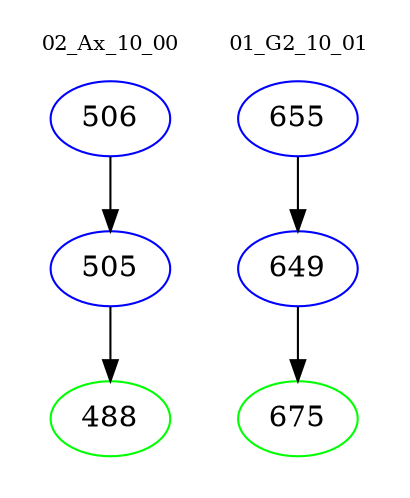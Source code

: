 digraph{
subgraph cluster_0 {
color = white
label = "02_Ax_10_00";
fontsize=10;
T0_506 [label="506", color="blue"]
T0_506 -> T0_505 [color="black"]
T0_505 [label="505", color="blue"]
T0_505 -> T0_488 [color="black"]
T0_488 [label="488", color="green"]
}
subgraph cluster_1 {
color = white
label = "01_G2_10_01";
fontsize=10;
T1_655 [label="655", color="blue"]
T1_655 -> T1_649 [color="black"]
T1_649 [label="649", color="blue"]
T1_649 -> T1_675 [color="black"]
T1_675 [label="675", color="green"]
}
}
